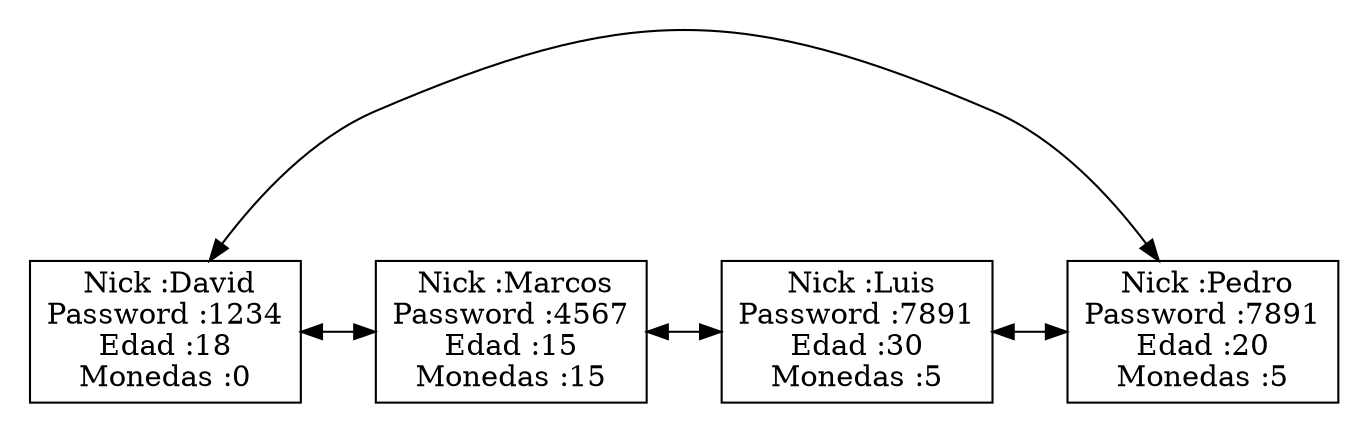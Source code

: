 digraph G {
node[shape = box,width=0.7,height=0.7,fillcolor="white" color="black"  ]
graph [ nodesep="0.5"]
graph [pad="0.2", nodesep="0.5", ranksep="2"]
Nodo1[label=" Nick :David
Password :1234
Edad :18
Monedas :0"]
Nodo2[label=" Nick :Marcos
Password :4567
Edad :15
Monedas :15"]
Nodo3[label=" Nick :Luis
Password :7891
Edad :30
Monedas :5"]
Nodo4[label=" Nick :Pedro
Password :7891
Edad :20
Monedas :5"]
edge[ dir="both"]; 
{rank = same;
Nodo1->Nodo2->Nodo3->Nodo4->Nodo1

}
 edge[dir="forward"]; 

}